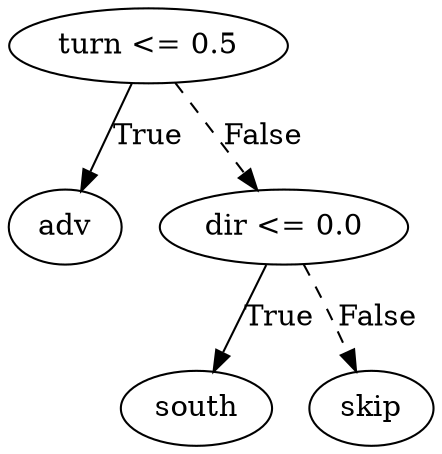 digraph {
0 [label="turn <= 0.5"];
1 [label="adv"];
0 -> 1 [label="True"];
2 [label="dir <= 0.0"];
3 [label="south"];
2 -> 3 [label="True"];
4 [label="skip"];
2 -> 4 [style="dashed", label="False"];
0 -> 2 [style="dashed", label="False"];

}
